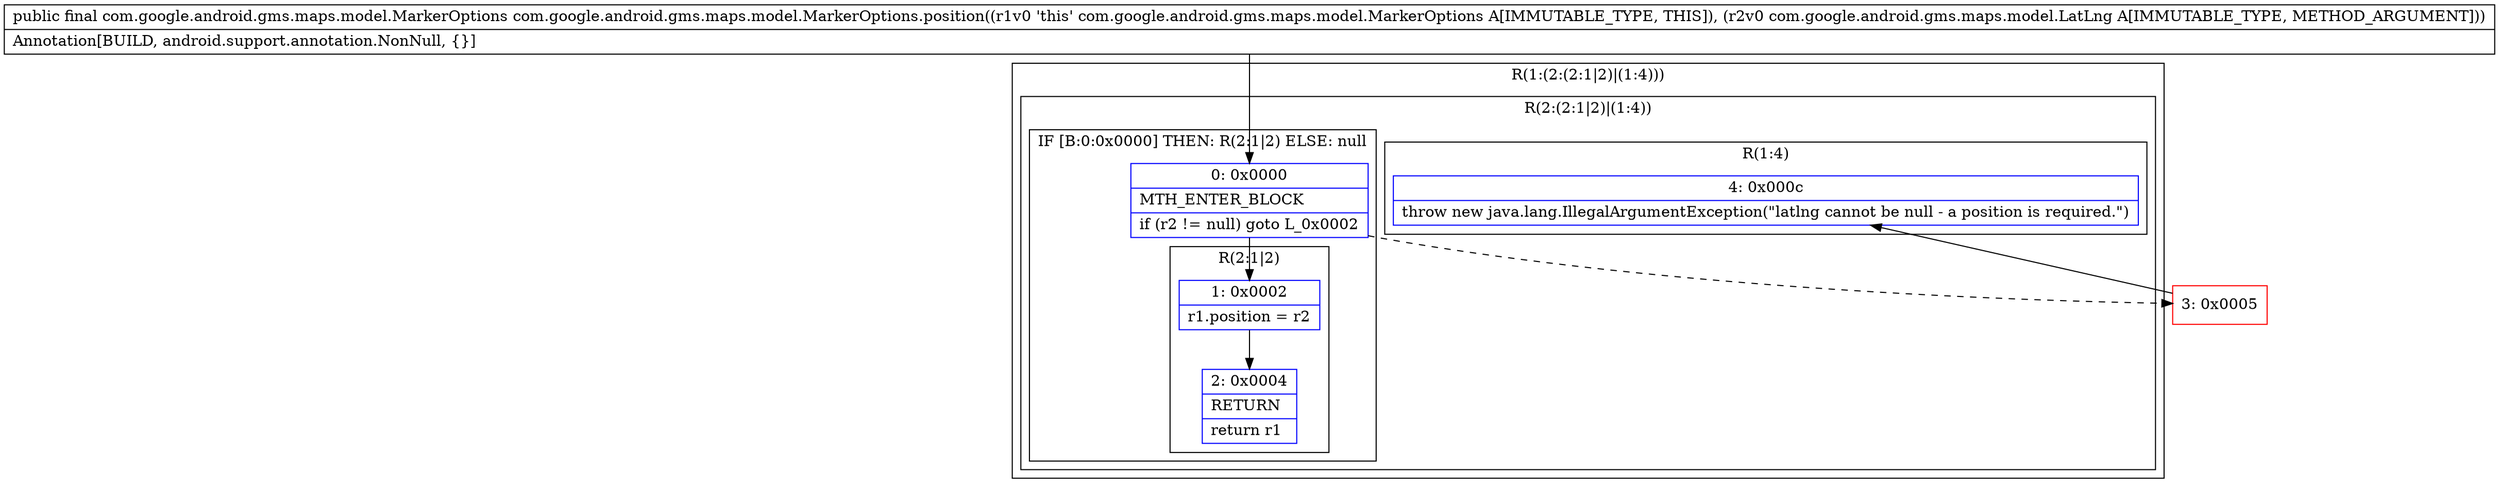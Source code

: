 digraph "CFG forcom.google.android.gms.maps.model.MarkerOptions.position(Lcom\/google\/android\/gms\/maps\/model\/LatLng;)Lcom\/google\/android\/gms\/maps\/model\/MarkerOptions;" {
subgraph cluster_Region_767381202 {
label = "R(1:(2:(2:1|2)|(1:4)))";
node [shape=record,color=blue];
subgraph cluster_Region_102858215 {
label = "R(2:(2:1|2)|(1:4))";
node [shape=record,color=blue];
subgraph cluster_IfRegion_1021249702 {
label = "IF [B:0:0x0000] THEN: R(2:1|2) ELSE: null";
node [shape=record,color=blue];
Node_0 [shape=record,label="{0\:\ 0x0000|MTH_ENTER_BLOCK\l|if (r2 != null) goto L_0x0002\l}"];
subgraph cluster_Region_1487432671 {
label = "R(2:1|2)";
node [shape=record,color=blue];
Node_1 [shape=record,label="{1\:\ 0x0002|r1.position = r2\l}"];
Node_2 [shape=record,label="{2\:\ 0x0004|RETURN\l|return r1\l}"];
}
}
subgraph cluster_Region_522479046 {
label = "R(1:4)";
node [shape=record,color=blue];
Node_4 [shape=record,label="{4\:\ 0x000c|throw new java.lang.IllegalArgumentException(\"latlng cannot be null \- a position is required.\")\l}"];
}
}
}
Node_3 [shape=record,color=red,label="{3\:\ 0x0005}"];
MethodNode[shape=record,label="{public final com.google.android.gms.maps.model.MarkerOptions com.google.android.gms.maps.model.MarkerOptions.position((r1v0 'this' com.google.android.gms.maps.model.MarkerOptions A[IMMUTABLE_TYPE, THIS]), (r2v0 com.google.android.gms.maps.model.LatLng A[IMMUTABLE_TYPE, METHOD_ARGUMENT]))  | Annotation[BUILD, android.support.annotation.NonNull, \{\}]\l}"];
MethodNode -> Node_0;
Node_0 -> Node_1;
Node_0 -> Node_3[style=dashed];
Node_1 -> Node_2;
Node_3 -> Node_4;
}

